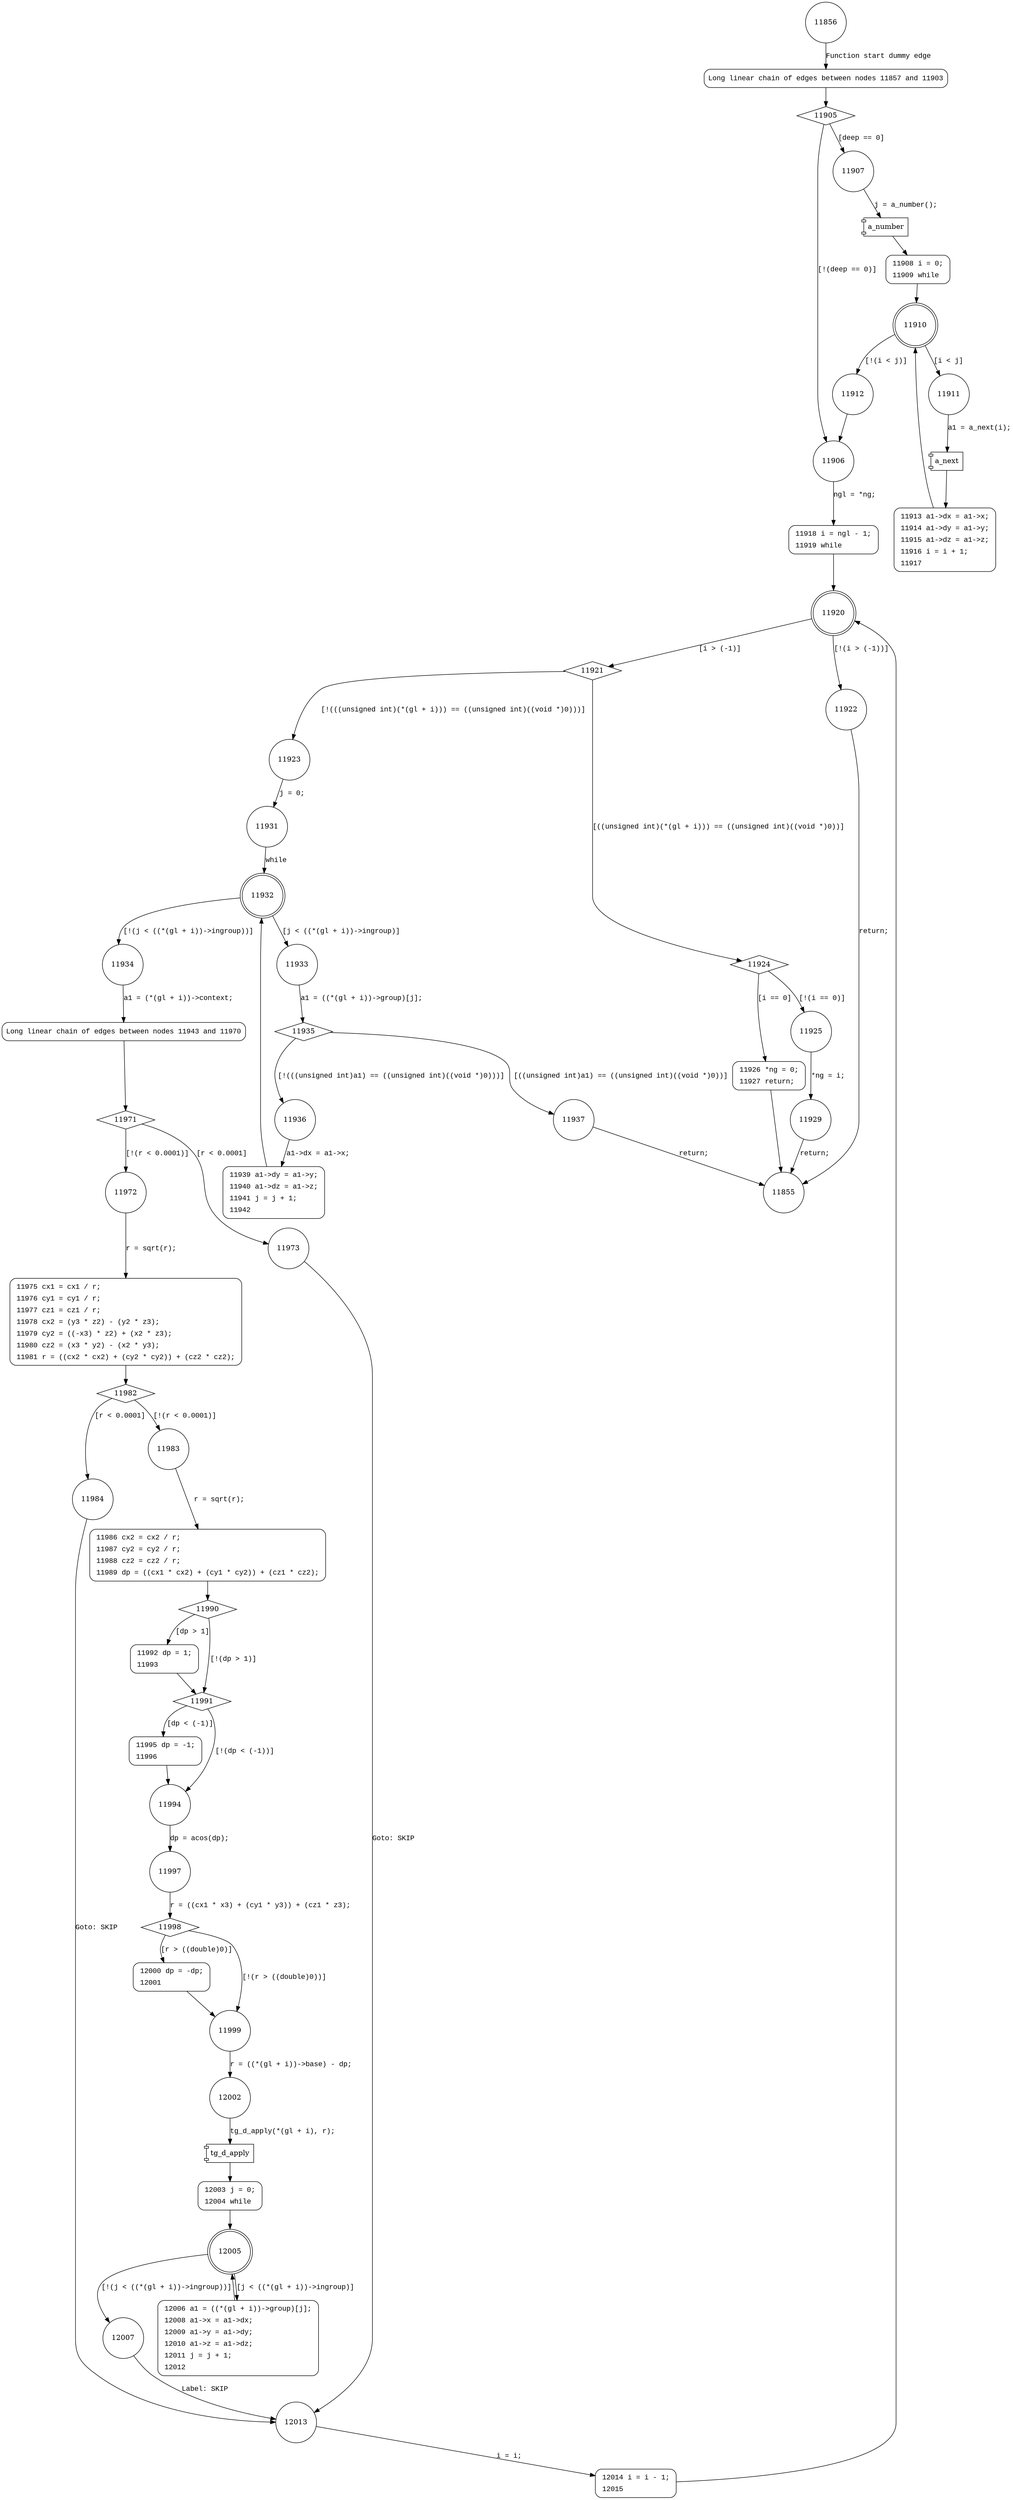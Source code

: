 digraph tg_init {
11856 [shape="circle"]
11857 [shape="circle"]
11905 [shape="diamond"]
11906 [shape="circle"]
11907 [shape="circle"]
11908 [shape="circle"]
11910 [shape="doublecircle"]
11912 [shape="circle"]
11911 [shape="circle"]
11913 [shape="circle"]
11918 [shape="circle"]
11920 [shape="doublecircle"]
11922 [shape="circle"]
11921 [shape="diamond"]
11923 [shape="circle"]
11924 [shape="diamond"]
11925 [shape="circle"]
11926 [shape="circle"]
11929 [shape="circle"]
11931 [shape="circle"]
11932 [shape="doublecircle"]
11934 [shape="circle"]
11933 [shape="circle"]
11935 [shape="diamond"]
11936 [shape="circle"]
11937 [shape="circle"]
11939 [shape="circle"]
11943 [shape="circle"]
11971 [shape="diamond"]
11972 [shape="circle"]
11973 [shape="circle"]
12013 [shape="circle"]
12014 [shape="circle"]
11975 [shape="circle"]
11982 [shape="diamond"]
11983 [shape="circle"]
11984 [shape="circle"]
11986 [shape="circle"]
11990 [shape="diamond"]
11991 [shape="diamond"]
11992 [shape="circle"]
11994 [shape="circle"]
11995 [shape="circle"]
11997 [shape="circle"]
11998 [shape="diamond"]
11999 [shape="circle"]
12000 [shape="circle"]
12002 [shape="circle"]
12003 [shape="circle"]
12005 [shape="doublecircle"]
12007 [shape="circle"]
12006 [shape="circle"]
11855 [shape="circle"]
11857 [style="filled,bold" penwidth="1" fillcolor="white" fontname="Courier New" shape="Mrecord" label="Long linear chain of edges between nodes 11857 and 11903"]
11857 -> 11905[label=""]
11908 [style="filled,bold" penwidth="1" fillcolor="white" fontname="Courier New" shape="Mrecord" label=<<table border="0" cellborder="0" cellpadding="3" bgcolor="white"><tr><td align="right">11908</td><td align="left">i = 0;</td></tr><tr><td align="right">11909</td><td align="left">while</td></tr></table>>]
11908 -> 11910[label=""]
11913 [style="filled,bold" penwidth="1" fillcolor="white" fontname="Courier New" shape="Mrecord" label=<<table border="0" cellborder="0" cellpadding="3" bgcolor="white"><tr><td align="right">11913</td><td align="left">a1-&gt;dx = a1-&gt;x;</td></tr><tr><td align="right">11914</td><td align="left">a1-&gt;dy = a1-&gt;y;</td></tr><tr><td align="right">11915</td><td align="left">a1-&gt;dz = a1-&gt;z;</td></tr><tr><td align="right">11916</td><td align="left">i = i + 1;</td></tr><tr><td align="right">11917</td><td align="left"></td></tr></table>>]
11913 -> 11910[label=""]
11918 [style="filled,bold" penwidth="1" fillcolor="white" fontname="Courier New" shape="Mrecord" label=<<table border="0" cellborder="0" cellpadding="3" bgcolor="white"><tr><td align="right">11918</td><td align="left">i = ngl - 1;</td></tr><tr><td align="right">11919</td><td align="left">while</td></tr></table>>]
11918 -> 11920[label=""]
11926 [style="filled,bold" penwidth="1" fillcolor="white" fontname="Courier New" shape="Mrecord" label=<<table border="0" cellborder="0" cellpadding="3" bgcolor="white"><tr><td align="right">11926</td><td align="left">*ng = 0;</td></tr><tr><td align="right">11927</td><td align="left">return;</td></tr></table>>]
11926 -> 11855[label=""]
11939 [style="filled,bold" penwidth="1" fillcolor="white" fontname="Courier New" shape="Mrecord" label=<<table border="0" cellborder="0" cellpadding="3" bgcolor="white"><tr><td align="right">11939</td><td align="left">a1-&gt;dy = a1-&gt;y;</td></tr><tr><td align="right">11940</td><td align="left">a1-&gt;dz = a1-&gt;z;</td></tr><tr><td align="right">11941</td><td align="left">j = j + 1;</td></tr><tr><td align="right">11942</td><td align="left"></td></tr></table>>]
11939 -> 11932[label=""]
11943 [style="filled,bold" penwidth="1" fillcolor="white" fontname="Courier New" shape="Mrecord" label="Long linear chain of edges between nodes 11943 and 11970"]
11943 -> 11971[label=""]
12014 [style="filled,bold" penwidth="1" fillcolor="white" fontname="Courier New" shape="Mrecord" label=<<table border="0" cellborder="0" cellpadding="3" bgcolor="white"><tr><td align="right">12014</td><td align="left">i = i - 1;</td></tr><tr><td align="right">12015</td><td align="left"></td></tr></table>>]
12014 -> 11920[label=""]
11975 [style="filled,bold" penwidth="1" fillcolor="white" fontname="Courier New" shape="Mrecord" label=<<table border="0" cellborder="0" cellpadding="3" bgcolor="white"><tr><td align="right">11975</td><td align="left">cx1 = cx1 / r;</td></tr><tr><td align="right">11976</td><td align="left">cy1 = cy1 / r;</td></tr><tr><td align="right">11977</td><td align="left">cz1 = cz1 / r;</td></tr><tr><td align="right">11978</td><td align="left">cx2 = (y3 * z2) - (y2 * z3);</td></tr><tr><td align="right">11979</td><td align="left">cy2 = ((-x3) * z2) + (x2 * z3);</td></tr><tr><td align="right">11980</td><td align="left">cz2 = (x3 * y2) - (x2 * y3);</td></tr><tr><td align="right">11981</td><td align="left">r = ((cx2 * cx2) + (cy2 * cy2)) + (cz2 * cz2);</td></tr></table>>]
11975 -> 11982[label=""]
11986 [style="filled,bold" penwidth="1" fillcolor="white" fontname="Courier New" shape="Mrecord" label=<<table border="0" cellborder="0" cellpadding="3" bgcolor="white"><tr><td align="right">11986</td><td align="left">cx2 = cx2 / r;</td></tr><tr><td align="right">11987</td><td align="left">cy2 = cy2 / r;</td></tr><tr><td align="right">11988</td><td align="left">cz2 = cz2 / r;</td></tr><tr><td align="right">11989</td><td align="left">dp = ((cx1 * cx2) + (cy1 * cy2)) + (cz1 * cz2);</td></tr></table>>]
11986 -> 11990[label=""]
11992 [style="filled,bold" penwidth="1" fillcolor="white" fontname="Courier New" shape="Mrecord" label=<<table border="0" cellborder="0" cellpadding="3" bgcolor="white"><tr><td align="right">11992</td><td align="left">dp = 1;</td></tr><tr><td align="right">11993</td><td align="left"></td></tr></table>>]
11992 -> 11991[label=""]
11995 [style="filled,bold" penwidth="1" fillcolor="white" fontname="Courier New" shape="Mrecord" label=<<table border="0" cellborder="0" cellpadding="3" bgcolor="white"><tr><td align="right">11995</td><td align="left">dp = -1;</td></tr><tr><td align="right">11996</td><td align="left"></td></tr></table>>]
11995 -> 11994[label=""]
12000 [style="filled,bold" penwidth="1" fillcolor="white" fontname="Courier New" shape="Mrecord" label=<<table border="0" cellborder="0" cellpadding="3" bgcolor="white"><tr><td align="right">12000</td><td align="left">dp = -dp;</td></tr><tr><td align="right">12001</td><td align="left"></td></tr></table>>]
12000 -> 11999[label=""]
12003 [style="filled,bold" penwidth="1" fillcolor="white" fontname="Courier New" shape="Mrecord" label=<<table border="0" cellborder="0" cellpadding="3" bgcolor="white"><tr><td align="right">12003</td><td align="left">j = 0;</td></tr><tr><td align="right">12004</td><td align="left">while</td></tr></table>>]
12003 -> 12005[label=""]
12006 [style="filled,bold" penwidth="1" fillcolor="white" fontname="Courier New" shape="Mrecord" label=<<table border="0" cellborder="0" cellpadding="3" bgcolor="white"><tr><td align="right">12006</td><td align="left">a1 = ((*(gl + i))-&gt;group)[j];</td></tr><tr><td align="right">12008</td><td align="left">a1-&gt;x = a1-&gt;dx;</td></tr><tr><td align="right">12009</td><td align="left">a1-&gt;y = a1-&gt;dy;</td></tr><tr><td align="right">12010</td><td align="left">a1-&gt;z = a1-&gt;dz;</td></tr><tr><td align="right">12011</td><td align="left">j = j + 1;</td></tr><tr><td align="right">12012</td><td align="left"></td></tr></table>>]
12006 -> 12005[label=""]
11856 -> 11857 [label="Function start dummy edge" fontname="Courier New"]
11905 -> 11906 [label="[!(deep == 0)]" fontname="Courier New"]
11905 -> 11907 [label="[deep == 0]" fontname="Courier New"]
100646 [shape="component" label="a_number"]
11907 -> 100646 [label="j = a_number();" fontname="Courier New"]
100646 -> 11908 [label="" fontname="Courier New"]
11910 -> 11912 [label="[!(i < j)]" fontname="Courier New"]
11910 -> 11911 [label="[i < j]" fontname="Courier New"]
100647 [shape="component" label="a_next"]
11911 -> 100647 [label="a1 = a_next(i);" fontname="Courier New"]
100647 -> 11913 [label="" fontname="Courier New"]
11912 -> 11906 [label="" fontname="Courier New"]
11906 -> 11918 [label="ngl = *ng;" fontname="Courier New"]
11920 -> 11922 [label="[!(i > (-1))]" fontname="Courier New"]
11920 -> 11921 [label="[i > (-1)]" fontname="Courier New"]
11921 -> 11923 [label="[!(((unsigned int)(*(gl + i))) == ((unsigned int)((void *)0)))]" fontname="Courier New"]
11921 -> 11924 [label="[((unsigned int)(*(gl + i))) == ((unsigned int)((void *)0))]" fontname="Courier New"]
11924 -> 11925 [label="[!(i == 0)]" fontname="Courier New"]
11924 -> 11926 [label="[i == 0]" fontname="Courier New"]
11925 -> 11929 [label="*ng = i;" fontname="Courier New"]
11923 -> 11931 [label="j = 0;" fontname="Courier New"]
11932 -> 11934 [label="[!(j < ((*(gl + i))->ingroup))]" fontname="Courier New"]
11932 -> 11933 [label="[j < ((*(gl + i))->ingroup)]" fontname="Courier New"]
11935 -> 11936 [label="[!(((unsigned int)a1) == ((unsigned int)((void *)0)))]" fontname="Courier New"]
11935 -> 11937 [label="[((unsigned int)a1) == ((unsigned int)((void *)0))]" fontname="Courier New"]
11936 -> 11939 [label="a1->dx = a1->x;" fontname="Courier New"]
11934 -> 11943 [label="a1 = (*(gl + i))->context;" fontname="Courier New"]
11971 -> 11972 [label="[!(r < 0.0001)]" fontname="Courier New"]
11971 -> 11973 [label="[r < 0.0001]" fontname="Courier New"]
12013 -> 12014 [label="i = i;" fontname="Courier New"]
11972 -> 11975 [label="r = sqrt(r);" fontname="Courier New"]
11982 -> 11983 [label="[!(r < 0.0001)]" fontname="Courier New"]
11982 -> 11984 [label="[r < 0.0001]" fontname="Courier New"]
11983 -> 11986 [label="r = sqrt(r);" fontname="Courier New"]
11990 -> 11991 [label="[!(dp > 1)]" fontname="Courier New"]
11990 -> 11992 [label="[dp > 1]" fontname="Courier New"]
11991 -> 11994 [label="[!(dp < (-1))]" fontname="Courier New"]
11991 -> 11995 [label="[dp < (-1)]" fontname="Courier New"]
11994 -> 11997 [label="dp = acos(dp);" fontname="Courier New"]
11998 -> 11999 [label="[!(r > ((double)0))]" fontname="Courier New"]
11998 -> 12000 [label="[r > ((double)0)]" fontname="Courier New"]
11999 -> 12002 [label="r = ((*(gl + i))->base) - dp;" fontname="Courier New"]
100648 [shape="component" label="tg_d_apply"]
12002 -> 100648 [label="tg_d_apply(*(gl + i), r);" fontname="Courier New"]
100648 -> 12003 [label="" fontname="Courier New"]
12005 -> 12007 [label="[!(j < ((*(gl + i))->ingroup))]" fontname="Courier New"]
12005 -> 12006 [label="[j < ((*(gl + i))->ingroup)]" fontname="Courier New"]
12007 -> 12013 [label="Label: SKIP" fontname="Courier New"]
11929 -> 11855 [label="return;" fontname="Courier New"]
11931 -> 11932 [label="while" fontname="Courier New"]
11933 -> 11935 [label="a1 = ((*(gl + i))->group)[j];" fontname="Courier New"]
11937 -> 11855 [label="return;" fontname="Courier New"]
11973 -> 12013 [label="Goto: SKIP" fontname="Courier New"]
11984 -> 12013 [label="Goto: SKIP" fontname="Courier New"]
11997 -> 11998 [label="r = ((cx1 * x3) + (cy1 * y3)) + (cz1 * z3);" fontname="Courier New"]
11922 -> 11855 [label="return;" fontname="Courier New"]
}